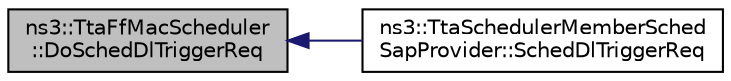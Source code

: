 digraph "ns3::TtaFfMacScheduler::DoSchedDlTriggerReq"
{
  edge [fontname="Helvetica",fontsize="10",labelfontname="Helvetica",labelfontsize="10"];
  node [fontname="Helvetica",fontsize="10",shape=record];
  rankdir="LR";
  Node1 [label="ns3::TtaFfMacScheduler\l::DoSchedDlTriggerReq",height=0.2,width=0.4,color="black", fillcolor="grey75", style="filled", fontcolor="black"];
  Node1 -> Node2 [dir="back",color="midnightblue",fontsize="10",style="solid"];
  Node2 [label="ns3::TtaSchedulerMemberSched\lSapProvider::SchedDlTriggerReq",height=0.2,width=0.4,color="black", fillcolor="white", style="filled",URL="$df/d0a/classns3_1_1TtaSchedulerMemberSchedSapProvider.html#adf1be67a6669f49acc97ec4cae57a635"];
}
